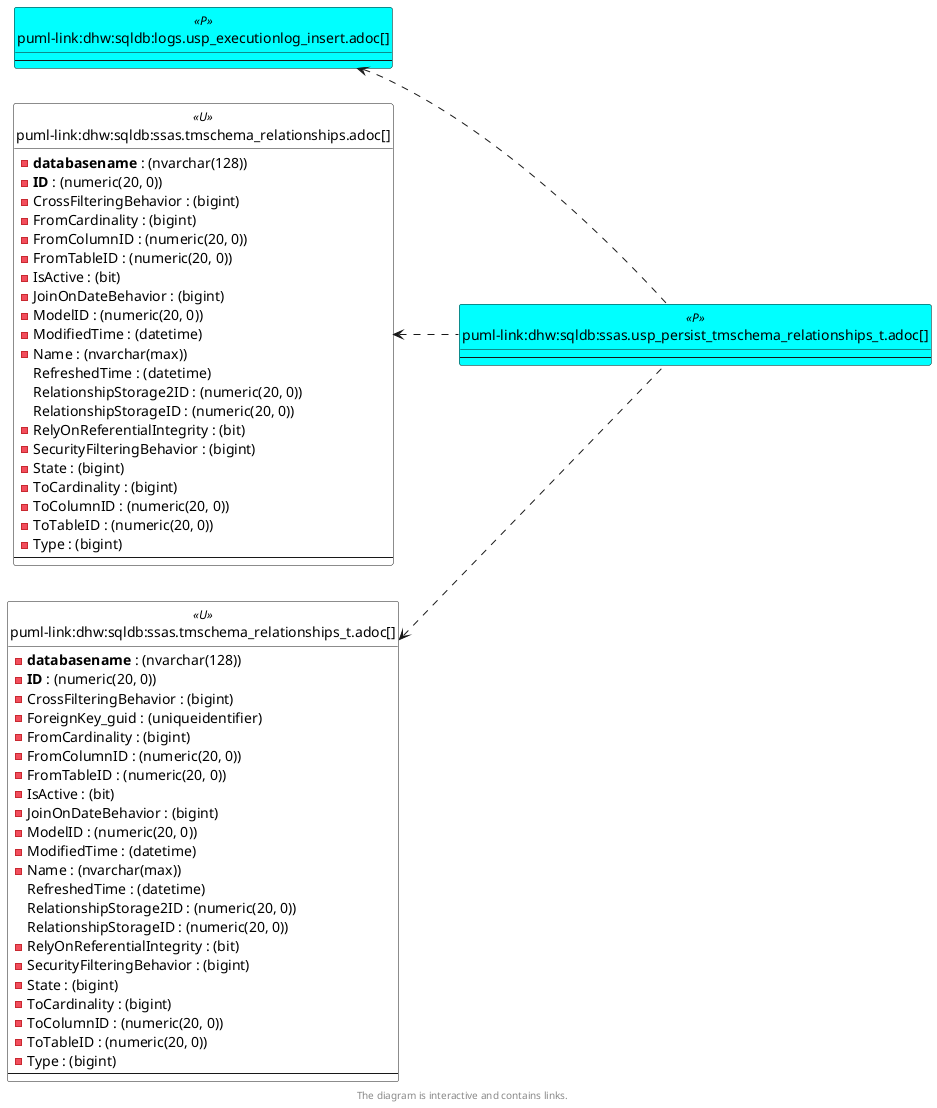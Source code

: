 @startuml
left to right direction
'top to bottom direction
hide circle
'avoide "." issues:
set namespaceSeparator none


skinparam class {
  BackgroundColor White
  BackgroundColor<<FN>> Yellow
  BackgroundColor<<FS>> Yellow
  BackgroundColor<<FT>> LightGray
  BackgroundColor<<IF>> Yellow
  BackgroundColor<<IS>> Yellow
  BackgroundColor<<P>> Aqua
  BackgroundColor<<PC>> Aqua
  BackgroundColor<<SN>> Yellow
  BackgroundColor<<SO>> SlateBlue
  BackgroundColor<<TF>> LightGray
  BackgroundColor<<TR>> Tomato
  BackgroundColor<<U>> White
  BackgroundColor<<V>> WhiteSmoke
  BackgroundColor<<X>> Aqua
  BackgroundColor<<external>> AliceBlue
}


entity "puml-link:dhw:sqldb:logs.usp_executionlog_insert.adoc[]" as logs.usp_ExecutionLog_insert << P >> {
  --
}

entity "puml-link:dhw:sqldb:ssas.tmschema_relationships.adoc[]" as ssas.TMSCHEMA_RELATIONSHIPS << U >> {
  - **databasename** : (nvarchar(128))
  - **ID** : (numeric(20, 0))
  - CrossFilteringBehavior : (bigint)
  - FromCardinality : (bigint)
  - FromColumnID : (numeric(20, 0))
  - FromTableID : (numeric(20, 0))
  - IsActive : (bit)
  - JoinOnDateBehavior : (bigint)
  - ModelID : (numeric(20, 0))
  - ModifiedTime : (datetime)
  - Name : (nvarchar(max))
  RefreshedTime : (datetime)
  RelationshipStorage2ID : (numeric(20, 0))
  RelationshipStorageID : (numeric(20, 0))
  - RelyOnReferentialIntegrity : (bit)
  - SecurityFilteringBehavior : (bigint)
  - State : (bigint)
  - ToCardinality : (bigint)
  - ToColumnID : (numeric(20, 0))
  - ToTableID : (numeric(20, 0))
  - Type : (bigint)
  --
}

entity "puml-link:dhw:sqldb:ssas.tmschema_relationships_t.adoc[]" as ssas.TMSCHEMA_RELATIONSHIPS_T << U >> {
  - **databasename** : (nvarchar(128))
  - **ID** : (numeric(20, 0))
  - CrossFilteringBehavior : (bigint)
  - ForeignKey_guid : (uniqueidentifier)
  - FromCardinality : (bigint)
  - FromColumnID : (numeric(20, 0))
  - FromTableID : (numeric(20, 0))
  - IsActive : (bit)
  - JoinOnDateBehavior : (bigint)
  - ModelID : (numeric(20, 0))
  - ModifiedTime : (datetime)
  - Name : (nvarchar(max))
  RefreshedTime : (datetime)
  RelationshipStorage2ID : (numeric(20, 0))
  RelationshipStorageID : (numeric(20, 0))
  - RelyOnReferentialIntegrity : (bit)
  - SecurityFilteringBehavior : (bigint)
  - State : (bigint)
  - ToCardinality : (bigint)
  - ToColumnID : (numeric(20, 0))
  - ToTableID : (numeric(20, 0))
  - Type : (bigint)
  --
}

entity "puml-link:dhw:sqldb:ssas.usp_persist_tmschema_relationships_t.adoc[]" as ssas.usp_PERSIST_TMSCHEMA_RELATIONSHIPS_T << P >> {
  --
}

logs.usp_ExecutionLog_insert <.. ssas.usp_PERSIST_TMSCHEMA_RELATIONSHIPS_T
ssas.TMSCHEMA_RELATIONSHIPS <.. ssas.usp_PERSIST_TMSCHEMA_RELATIONSHIPS_T
ssas.TMSCHEMA_RELATIONSHIPS_T <.. ssas.usp_PERSIST_TMSCHEMA_RELATIONSHIPS_T
footer The diagram is interactive and contains links.
@enduml

